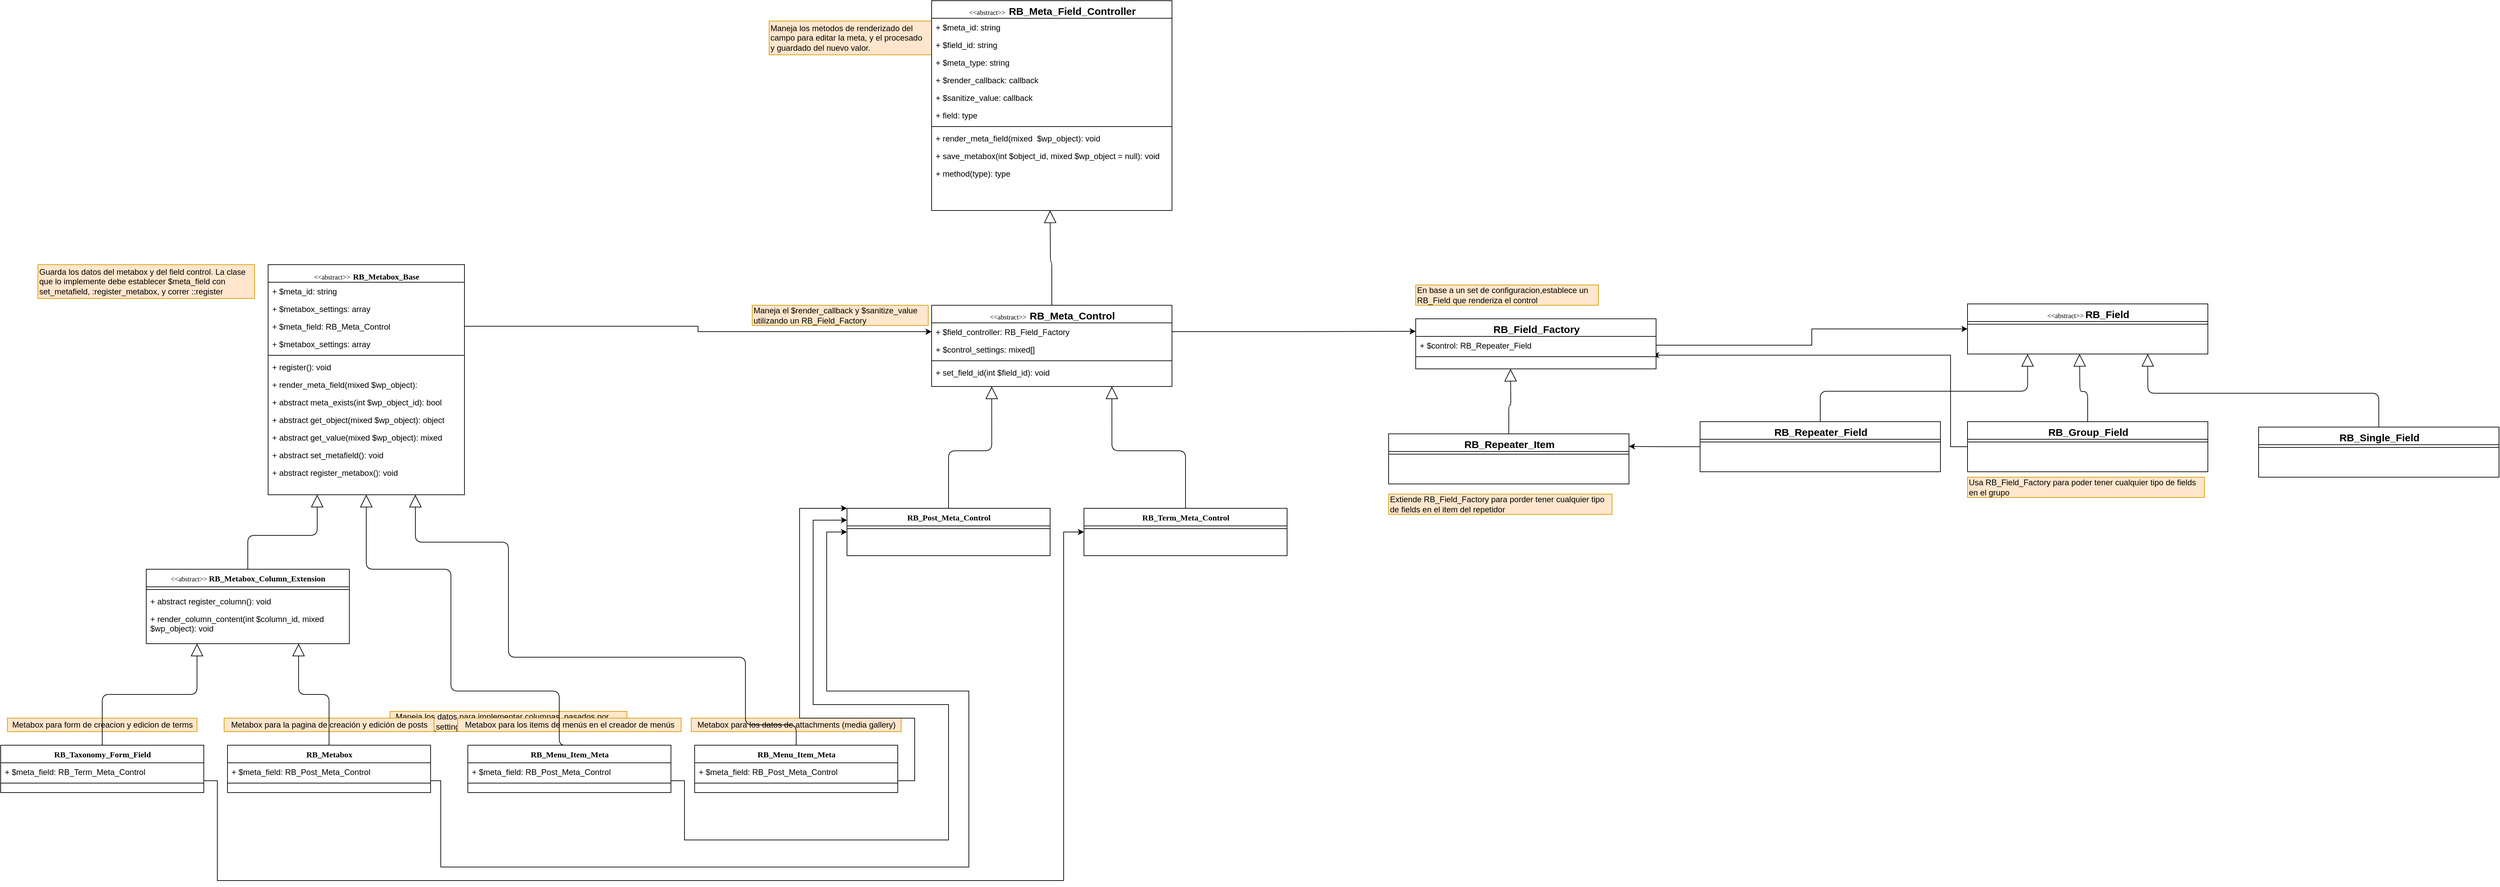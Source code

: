 <mxfile version="13.0.3" type="device"><diagram name="Page-1" id="9f46799a-70d6-7492-0946-bef42562c5a5"><mxGraphModel dx="2687" dy="72" grid="1" gridSize="10" guides="1" tooltips="1" connect="1" arrows="1" fold="1" page="1" pageScale="1" pageWidth="1100" pageHeight="850" background="#ffffff" math="0" shadow="0"><root><mxCell id="0"/><mxCell id="1" parent="0"/><mxCell id="78961159f06e98e8-127" style="edgeStyle=orthogonalEdgeStyle;html=1;labelBackgroundColor=none;startFill=0;startSize=8;endArrow=block;endFill=0;endSize=16;fontFamily=Verdana;fontSize=12;entryX=0.25;entryY=1;entryDx=0;entryDy=0;exitX=0.5;exitY=0;exitDx=0;exitDy=0;" parent="1" source="78961159f06e98e8-95" target="78961159f06e98e8-17" edge="1"><mxGeometry relative="1" as="geometry"><mxPoint x="-635" y="1610" as="targetPoint"/><Array as="points"><mxPoint x="-725" y="1660"/><mxPoint x="-622" y="1660"/></Array></mxGeometry></mxCell><mxCell id="PsS4rL9LRir_SE0Ugx22-11" value="" style="edgeStyle=orthogonalEdgeStyle;rounded=0;orthogonalLoop=1;jettySize=auto;html=1;exitX=1;exitY=0.5;exitDx=0;exitDy=0;entryX=0;entryY=0.5;entryDx=0;entryDy=0;" parent="1" source="PsS4rL9LRir_SE0Ugx22-19" target="PsS4rL9LRir_SE0Ugx22-97" edge="1"><mxGeometry relative="1" as="geometry"/></mxCell><mxCell id="ZEVNB0zLVqvcx7g-H2Ii-49" style="edgeStyle=orthogonalEdgeStyle;rounded=0;orthogonalLoop=1;jettySize=auto;html=1;exitX=0;exitY=0.5;exitDx=0;exitDy=0;entryX=1;entryY=0.25;entryDx=0;entryDy=0;" parent="1" source="ZEVNB0zLVqvcx7g-H2Ii-44" target="ZEVNB0zLVqvcx7g-H2Ii-46" edge="1"><mxGeometry relative="1" as="geometry"/></mxCell><mxCell id="ZEVNB0zLVqvcx7g-H2Ii-50" style="edgeStyle=orthogonalEdgeStyle;rounded=0;orthogonalLoop=1;jettySize=auto;html=1;exitX=0;exitY=0.5;exitDx=0;exitDy=0;entryX=0.987;entryY=1.066;entryDx=0;entryDy=0;entryPerimeter=0;" parent="1" source="ZEVNB0zLVqvcx7g-H2Ii-40" target="ZEVNB0zLVqvcx7g-H2Ii-30" edge="1"><mxGeometry relative="1" as="geometry"><Array as="points"><mxPoint x="1790" y="1529"/><mxPoint x="1790" y="1394"/></Array></mxGeometry></mxCell><mxCell id="PsS4rL9LRir_SE0Ugx22-14" value="&lt;div style=&quot;text-align: left&quot;&gt;&lt;span&gt;Maneja los datos para implementar columnas, pasados por&lt;/span&gt;&lt;/div&gt;&lt;div style=&quot;text-align: left&quot;&gt;&lt;span&gt;$metabox_settings['column']. La extension debe implementarla&lt;/span&gt;&lt;/div&gt;" style="text;html=1;align=center;verticalAlign=middle;resizable=0;points=[];autosize=1;fillColor=#ffe6cc;strokeColor=#d79b00;" parent="1" vertex="1"><mxGeometry x="-515" y="1920" width="350" height="30" as="geometry"/></mxCell><mxCell id="PsS4rL9LRir_SE0Ugx22-17" value="&lt;div&gt;Guarda los datos del metabox y del field control. La clase&lt;/div&gt;&lt;div&gt;que lo implemente debe establecer $meta_field con&lt;/div&gt;&lt;div&gt;&lt;span&gt;set_metafield, :register_metabox, y correr ::register&amp;nbsp;&lt;/span&gt;&lt;/div&gt;" style="text;html=1;align=left;verticalAlign=middle;resizable=0;points=[];autosize=1;fillColor=#ffe6cc;strokeColor=#d79b00;" parent="1" vertex="1"><mxGeometry x="-1035" y="1260" width="320" height="50" as="geometry"/></mxCell><mxCell id="PsS4rL9LRir_SE0Ugx22-29" value="&lt;div style=&quot;text-align: left&quot;&gt;Metabox para la pagina de creación y edición de posts&lt;/div&gt;" style="text;html=1;align=center;verticalAlign=middle;resizable=0;points=[];autosize=1;fillColor=#ffe6cc;strokeColor=#d79b00;" parent="1" vertex="1"><mxGeometry x="-760.0" y="1930" width="310" height="20" as="geometry"/></mxCell><mxCell id="PsS4rL9LRir_SE0Ugx22-31" style="edgeStyle=orthogonalEdgeStyle;html=1;labelBackgroundColor=none;startFill=0;startSize=8;endArrow=block;endFill=0;endSize=16;fontFamily=Verdana;fontSize=12;exitX=0.5;exitY=0;exitDx=0;exitDy=0;entryX=0.75;entryY=1;entryDx=0;entryDy=0;" parent="1" source="PsS4rL9LRir_SE0Ugx22-21" target="78961159f06e98e8-95" edge="1"><mxGeometry relative="1" as="geometry"><mxPoint x="-585" y="1710" as="sourcePoint"/><mxPoint x="-695" y="2070" as="targetPoint"/></mxGeometry></mxCell><mxCell id="PsS4rL9LRir_SE0Ugx22-65" value="&lt;div style=&quot;text-align: left&quot;&gt;Metabox para form de creacion y edicion de terms&lt;/div&gt;" style="text;html=1;align=center;verticalAlign=middle;resizable=0;points=[];autosize=1;fillColor=#ffe6cc;strokeColor=#d79b00;" parent="1" vertex="1"><mxGeometry x="-1080" y="1930" width="280" height="20" as="geometry"/></mxCell><mxCell id="PsS4rL9LRir_SE0Ugx22-66" value="&lt;div style=&quot;text-align: left&quot;&gt;Metabox para los items de menús en el creador de menús&lt;/div&gt;" style="text;html=1;align=center;verticalAlign=middle;resizable=0;points=[];autosize=1;fillColor=#ffe6cc;strokeColor=#d79b00;" parent="1" vertex="1"><mxGeometry x="-415" y="1930" width="330" height="20" as="geometry"/></mxCell><mxCell id="PsS4rL9LRir_SE0Ugx22-64" style="edgeStyle=orthogonalEdgeStyle;orthogonalLoop=1;jettySize=auto;html=1;exitX=0.5;exitY=0;exitDx=0;exitDy=0;entryX=0.5;entryY=1;entryDx=0;entryDy=0;endArrow=block;endFill=0;endSize=16;startSize=8;rounded=1;jumpStyle=none;" parent="1" source="PsS4rL9LRir_SE0Ugx22-45" target="78961159f06e98e8-17" edge="1"><mxGeometry relative="1" as="geometry"><Array as="points"><mxPoint x="-265" y="1970"/><mxPoint x="-265" y="1890"/><mxPoint x="-425" y="1890"/><mxPoint x="-425" y="1710"/><mxPoint x="-550" y="1710"/></Array></mxGeometry></mxCell><mxCell id="PsS4rL9LRir_SE0Ugx22-36" style="edgeStyle=orthogonalEdgeStyle;html=1;labelBackgroundColor=none;startFill=0;startSize=8;endArrow=block;endFill=0;endSize=16;fontFamily=Verdana;fontSize=12;exitX=0.5;exitY=0;exitDx=0;exitDy=0;entryX=0.25;entryY=1;entryDx=0;entryDy=0;" parent="1" source="PsS4rL9LRir_SE0Ugx22-37" target="78961159f06e98e8-95" edge="1"><mxGeometry relative="1" as="geometry"><mxPoint x="-185" y="1730" as="sourcePoint"/><mxPoint x="-477" y="1600" as="targetPoint"/></mxGeometry></mxCell><mxCell id="PsS4rL9LRir_SE0Ugx22-71" value="&lt;div style=&quot;text-align: left&quot;&gt;Metabox para los datos de attachments (media gallery)&lt;/div&gt;" style="text;html=1;align=center;verticalAlign=middle;resizable=0;points=[];autosize=1;fillColor=#ffe6cc;strokeColor=#d79b00;flipH=1;flipV=0;" parent="1" vertex="1"><mxGeometry x="-70" y="1930" width="310" height="20" as="geometry"/></mxCell><mxCell id="PsS4rL9LRir_SE0Ugx22-72" style="edgeStyle=orthogonalEdgeStyle;orthogonalLoop=1;jettySize=auto;html=1;exitX=0.5;exitY=0;exitDx=0;exitDy=0;entryX=0.75;entryY=1;entryDx=0;entryDy=0;endArrow=block;endFill=0;endSize=16;startSize=8;rounded=1;jumpStyle=none;" parent="1" source="PsS4rL9LRir_SE0Ugx22-69" target="78961159f06e98e8-17" edge="1"><mxGeometry relative="1" as="geometry"><mxPoint x="85" y="2180" as="sourcePoint"/><mxPoint x="-215" y="1590" as="targetPoint"/><Array as="points"><mxPoint x="85" y="1940"/><mxPoint x="10" y="1940"/><mxPoint x="10" y="1840"/><mxPoint x="-340" y="1840"/><mxPoint x="-340" y="1670"/><mxPoint x="-478" y="1670"/></Array></mxGeometry></mxCell><mxCell id="PsS4rL9LRir_SE0Ugx22-95" value="Maneja los metodos de renderizado del&amp;nbsp;&lt;br&gt;campo para editar la meta, y el procesado&amp;nbsp;&lt;br&gt;y guardado del nuevo valor.&amp;nbsp;" style="text;html=1;align=left;verticalAlign=middle;resizable=0;points=[];autosize=1;fillColor=#ffe6cc;strokeColor=#d79b00;" parent="1" vertex="1"><mxGeometry x="45" y="900" width="240" height="50" as="geometry"/></mxCell><mxCell id="PsS4rL9LRir_SE0Ugx22-107" value="Maneja el $render_callback y $sanitize_value&amp;nbsp;&lt;br&gt;utilizando un RB_Field_Factory" style="text;html=1;align=left;verticalAlign=middle;resizable=0;points=[];autosize=1;fillColor=#ffe6cc;strokeColor=#d79b00;" parent="1" vertex="1"><mxGeometry x="20" y="1320" width="260" height="30" as="geometry"/></mxCell><mxCell id="PsS4rL9LRir_SE0Ugx22-109" style="edgeStyle=orthogonalEdgeStyle;orthogonalLoop=1;jettySize=auto;html=1;exitX=0.5;exitY=0;exitDx=0;exitDy=0;endArrow=block;endFill=0;endSize=16;startSize=8;rounded=1;jumpStyle=none;" parent="1" source="PsS4rL9LRir_SE0Ugx22-96" edge="1"><mxGeometry relative="1" as="geometry"><mxPoint x="1032.5" y="1780" as="sourcePoint"/><mxPoint x="460" y="1180" as="targetPoint"/></mxGeometry></mxCell><mxCell id="PsS4rL9LRir_SE0Ugx22-115" style="edgeStyle=orthogonalEdgeStyle;orthogonalLoop=1;jettySize=auto;html=1;exitX=0.5;exitY=0;exitDx=0;exitDy=0;endArrow=block;endFill=0;endSize=16;startSize=8;rounded=1;jumpStyle=none;entryX=0.25;entryY=1;entryDx=0;entryDy=0;" parent="1" source="PsS4rL9LRir_SE0Ugx22-111" target="PsS4rL9LRir_SE0Ugx22-96" edge="1"><mxGeometry relative="1" as="geometry"><mxPoint x="360.07" y="1580" as="sourcePoint"/><mxPoint x="357.57" y="1440" as="targetPoint"/></mxGeometry></mxCell><mxCell id="PsS4rL9LRir_SE0Ugx22-116" style="edgeStyle=orthogonalEdgeStyle;orthogonalLoop=1;jettySize=auto;html=1;exitX=0.5;exitY=0;exitDx=0;exitDy=0;endArrow=block;endFill=0;endSize=16;startSize=8;rounded=1;jumpStyle=none;entryX=0.75;entryY=1;entryDx=0;entryDy=0;" parent="1" source="PsS4rL9LRir_SE0Ugx22-113" target="PsS4rL9LRir_SE0Ugx22-96" edge="1"><mxGeometry relative="1" as="geometry"><mxPoint x="649.93" y="1600" as="sourcePoint"/><mxPoint x="647.43" y="1460" as="targetPoint"/></mxGeometry></mxCell><mxCell id="PsS4rL9LRir_SE0Ugx22-118" value="" style="edgeStyle=orthogonalEdgeStyle;rounded=0;orthogonalLoop=1;jettySize=auto;html=1;entryX=0;entryY=0;entryDx=0;entryDy=0;exitX=1;exitY=0.75;exitDx=0;exitDy=0;" parent="1" source="PsS4rL9LRir_SE0Ugx22-69" target="PsS4rL9LRir_SE0Ugx22-111" edge="1"><mxGeometry relative="1" as="geometry"><mxPoint x="270" y="2220" as="sourcePoint"/><mxPoint x="925" y="2235" as="targetPoint"/><Array as="points"><mxPoint x="260" y="2022"/><mxPoint x="260" y="1930"/><mxPoint x="90" y="1930"/><mxPoint x="90" y="1620"/></Array></mxGeometry></mxCell><mxCell id="PsS4rL9LRir_SE0Ugx22-119" value="" style="edgeStyle=orthogonalEdgeStyle;rounded=0;orthogonalLoop=1;jettySize=auto;html=1;entryX=0;entryY=0.25;entryDx=0;entryDy=0;exitX=1;exitY=0.75;exitDx=0;exitDy=0;" parent="1" source="PsS4rL9LRir_SE0Ugx22-45" target="PsS4rL9LRir_SE0Ugx22-111" edge="1"><mxGeometry relative="1" as="geometry"><mxPoint x="285.0" y="2260" as="sourcePoint"/><mxPoint x="285.0" y="1707.5" as="targetPoint"/><Array as="points"><mxPoint x="-80" y="2022"/><mxPoint x="-80" y="2110"/><mxPoint x="310" y="2110"/><mxPoint x="310" y="1910"/><mxPoint x="110" y="1910"/><mxPoint x="110" y="1638"/></Array></mxGeometry></mxCell><mxCell id="PsS4rL9LRir_SE0Ugx22-120" value="" style="edgeStyle=orthogonalEdgeStyle;rounded=0;orthogonalLoop=1;jettySize=auto;html=1;exitX=1;exitY=0.75;exitDx=0;exitDy=0;entryX=0;entryY=0.5;entryDx=0;entryDy=0;" parent="1" source="PsS4rL9LRir_SE0Ugx22-21" target="PsS4rL9LRir_SE0Ugx22-111" edge="1"><mxGeometry relative="1" as="geometry"><mxPoint x="-170" y="2310" as="sourcePoint"/><mxPoint x="390" y="1720" as="targetPoint"/><Array as="points"><mxPoint x="-440" y="2022"/><mxPoint x="-440" y="2150"/><mxPoint x="340" y="2150"/><mxPoint x="340" y="1890"/><mxPoint x="130" y="1890"/><mxPoint x="130" y="1655"/></Array></mxGeometry></mxCell><mxCell id="PsS4rL9LRir_SE0Ugx22-121" value="" style="edgeStyle=orthogonalEdgeStyle;rounded=0;orthogonalLoop=1;jettySize=auto;html=1;exitX=1;exitY=0.75;exitDx=0;exitDy=0;entryX=0;entryY=0.5;entryDx=0;entryDy=0;" parent="1" source="PsS4rL9LRir_SE0Ugx22-37" target="PsS4rL9LRir_SE0Ugx22-113" edge="1"><mxGeometry relative="1" as="geometry"><mxPoint x="-70" y="2367.5" as="sourcePoint"/><mxPoint x="545" y="1780" as="targetPoint"/><Array as="points"><mxPoint x="-770" y="2022"/><mxPoint x="-770" y="2170"/><mxPoint x="480" y="2170"/><mxPoint x="480" y="1655"/></Array></mxGeometry></mxCell><mxCell id="ZEVNB0zLVqvcx7g-H2Ii-29" style="edgeStyle=orthogonalEdgeStyle;rounded=0;orthogonalLoop=1;jettySize=auto;html=1;exitX=1;exitY=0.5;exitDx=0;exitDy=0;entryX=0;entryY=0.25;entryDx=0;entryDy=0;" parent="1" source="PsS4rL9LRir_SE0Ugx22-97" target="ZEVNB0zLVqvcx7g-H2Ii-24" edge="1"><mxGeometry relative="1" as="geometry"/></mxCell><mxCell id="ZEVNB0zLVqvcx7g-H2Ii-43" style="edgeStyle=orthogonalEdgeStyle;rounded=0;orthogonalLoop=1;jettySize=auto;html=1;exitX=1;exitY=0.5;exitDx=0;exitDy=0;entryX=0;entryY=0.5;entryDx=0;entryDy=0;" parent="1" source="ZEVNB0zLVqvcx7g-H2Ii-30" target="ZEVNB0zLVqvcx7g-H2Ii-33" edge="1"><mxGeometry relative="1" as="geometry"/></mxCell><mxCell id="ZEVNB0zLVqvcx7g-H2Ii-48" style="edgeStyle=orthogonalEdgeStyle;orthogonalLoop=1;jettySize=auto;html=1;exitX=0.5;exitY=0;exitDx=0;exitDy=0;endArrow=block;endFill=0;endSize=16;startSize=8;rounded=1;jumpStyle=none;entryX=0.75;entryY=1;entryDx=0;entryDy=0;" parent="1" source="ZEVNB0zLVqvcx7g-H2Ii-46" edge="1"><mxGeometry relative="1" as="geometry"><mxPoint x="1248.75" y="1594.0" as="sourcePoint"/><mxPoint x="1140" y="1414" as="targetPoint"/></mxGeometry></mxCell><mxCell id="ZEVNB0zLVqvcx7g-H2Ii-51" style="edgeStyle=orthogonalEdgeStyle;orthogonalLoop=1;jettySize=auto;html=1;exitX=0.5;exitY=0;exitDx=0;exitDy=0;endArrow=block;endFill=0;endSize=16;startSize=8;rounded=1;jumpStyle=none;entryX=0.75;entryY=1;entryDx=0;entryDy=0;" parent="1" source="ZEVNB0zLVqvcx7g-H2Ii-40" edge="1"><mxGeometry relative="1" as="geometry"><mxPoint x="1980" y="1552" as="sourcePoint"/><mxPoint x="1980.5" y="1392" as="targetPoint"/></mxGeometry></mxCell><mxCell id="ZEVNB0zLVqvcx7g-H2Ii-52" style="edgeStyle=orthogonalEdgeStyle;orthogonalLoop=1;jettySize=auto;html=1;endArrow=block;endFill=0;endSize=16;startSize=8;rounded=1;jumpStyle=none;entryX=0.75;entryY=1;entryDx=0;entryDy=0;exitX=0.5;exitY=0;exitDx=0;exitDy=0;" parent="1" source="ZEVNB0zLVqvcx7g-H2Ii-36" target="ZEVNB0zLVqvcx7g-H2Ii-33" edge="1"><mxGeometry relative="1" as="geometry"><mxPoint x="2450" y="1480" as="sourcePoint"/><mxPoint x="2437.99" y="1380" as="targetPoint"/><Array as="points"><mxPoint x="2422" y="1450"/><mxPoint x="2081" y="1450"/></Array></mxGeometry></mxCell><mxCell id="ZEVNB0zLVqvcx7g-H2Ii-53" style="edgeStyle=orthogonalEdgeStyle;orthogonalLoop=1;jettySize=auto;html=1;endArrow=block;endFill=0;endSize=16;startSize=8;rounded=1;jumpStyle=none;entryX=0.25;entryY=1;entryDx=0;entryDy=0;exitX=0.5;exitY=0;exitDx=0;exitDy=0;" parent="1" source="ZEVNB0zLVqvcx7g-H2Ii-44" target="ZEVNB0zLVqvcx7g-H2Ii-33" edge="1"><mxGeometry relative="1" as="geometry"><mxPoint x="1861.25" y="1500" as="sourcePoint"/><mxPoint x="1520" y="1392" as="targetPoint"/></mxGeometry></mxCell><mxCell id="ZEVNB0zLVqvcx7g-H2Ii-54" value="En base a un set de configuracion,establece un&lt;br&gt;RB_Field que renderiza el control" style="text;html=1;align=left;verticalAlign=middle;resizable=0;points=[];autosize=1;fillColor=#ffe6cc;strokeColor=#d79b00;" parent="1" vertex="1"><mxGeometry x="1000" y="1290" width="270" height="30" as="geometry"/></mxCell><mxCell id="ZEVNB0zLVqvcx7g-H2Ii-55" value="Extiende RB_Field_Factory para porder tener cualquier tipo&lt;br&gt;de fields en el item del repetidor" style="text;html=1;align=left;verticalAlign=middle;resizable=0;points=[];autosize=1;fillColor=#ffe6cc;strokeColor=#d79b00;" parent="1" vertex="1"><mxGeometry x="960" y="1599" width="330" height="30" as="geometry"/></mxCell><mxCell id="ZEVNB0zLVqvcx7g-H2Ii-56" value="Usa RB_Field_Factory para poder tener cualquier tipo de fields&lt;br&gt;en el grupo" style="text;html=1;align=left;verticalAlign=middle;resizable=0;points=[];autosize=1;fillColor=#ffe6cc;strokeColor=#d79b00;" parent="1" vertex="1"><mxGeometry x="1815" y="1574" width="350" height="30" as="geometry"/></mxCell><mxCell id="PsS4rL9LRir_SE0Ugx22-84" value="&lt;span style=&quot;font-size: 10px ; font-weight: 400&quot;&gt;&amp;lt;&amp;lt;abstract&amp;gt;&amp;gt;&amp;nbsp;&amp;nbsp;&lt;/span&gt;&lt;span style=&quot;font-family: &amp;#34;helvetica&amp;#34; ; font-size: 15px ; text-align: left&quot;&gt;RB_Meta_Field_Controller&lt;/span&gt;&lt;span style=&quot;font-size: 10px ; font-weight: 400&quot;&gt;&lt;br&gt;&lt;/span&gt;" style="swimlane;html=1;fontStyle=1;align=center;verticalAlign=top;childLayout=stackLayout;horizontal=1;startSize=26;horizontalStack=0;resizeParent=1;resizeLast=0;collapsible=1;marginBottom=0;swimlaneFillColor=#ffffff;rounded=0;shadow=0;comic=0;labelBackgroundColor=none;strokeWidth=1;fillColor=none;fontFamily=Verdana;fontSize=12" parent="1" vertex="1"><mxGeometry x="285" y="870" width="355" height="310" as="geometry"/></mxCell><mxCell id="PsS4rL9LRir_SE0Ugx22-85" value="+ $meta_id: string" style="text;html=1;strokeColor=none;fillColor=none;align=left;verticalAlign=top;spacingLeft=4;spacingRight=4;whiteSpace=wrap;overflow=hidden;rotatable=0;points=[[0,0.5],[1,0.5]];portConstraint=eastwest;" parent="PsS4rL9LRir_SE0Ugx22-84" vertex="1"><mxGeometry y="26" width="355" height="26" as="geometry"/></mxCell><mxCell id="PsS4rL9LRir_SE0Ugx22-86" value="+ $field_id: string" style="text;html=1;strokeColor=none;fillColor=none;align=left;verticalAlign=top;spacingLeft=4;spacingRight=4;whiteSpace=wrap;overflow=hidden;rotatable=0;points=[[0,0.5],[1,0.5]];portConstraint=eastwest;" parent="PsS4rL9LRir_SE0Ugx22-84" vertex="1"><mxGeometry y="52" width="355" height="26" as="geometry"/></mxCell><mxCell id="PsS4rL9LRir_SE0Ugx22-87" value="+ $meta_type: string" style="text;html=1;strokeColor=none;fillColor=none;align=left;verticalAlign=top;spacingLeft=4;spacingRight=4;whiteSpace=wrap;overflow=hidden;rotatable=0;points=[[0,0.5],[1,0.5]];portConstraint=eastwest;" parent="PsS4rL9LRir_SE0Ugx22-84" vertex="1"><mxGeometry y="78" width="355" height="26" as="geometry"/></mxCell><mxCell id="PsS4rL9LRir_SE0Ugx22-88" value="+ $render_callback: callback" style="text;html=1;strokeColor=none;fillColor=none;align=left;verticalAlign=top;spacingLeft=4;spacingRight=4;whiteSpace=wrap;overflow=hidden;rotatable=0;points=[[0,0.5],[1,0.5]];portConstraint=eastwest;" parent="PsS4rL9LRir_SE0Ugx22-84" vertex="1"><mxGeometry y="104" width="355" height="26" as="geometry"/></mxCell><mxCell id="PsS4rL9LRir_SE0Ugx22-89" value="+ $sanitize_value: callback" style="text;html=1;strokeColor=none;fillColor=none;align=left;verticalAlign=top;spacingLeft=4;spacingRight=4;whiteSpace=wrap;overflow=hidden;rotatable=0;points=[[0,0.5],[1,0.5]];portConstraint=eastwest;" parent="PsS4rL9LRir_SE0Ugx22-84" vertex="1"><mxGeometry y="130" width="355" height="26" as="geometry"/></mxCell><mxCell id="PsS4rL9LRir_SE0Ugx22-90" value="+ field: type" style="text;html=1;strokeColor=none;fillColor=none;align=left;verticalAlign=top;spacingLeft=4;spacingRight=4;whiteSpace=wrap;overflow=hidden;rotatable=0;points=[[0,0.5],[1,0.5]];portConstraint=eastwest;" parent="PsS4rL9LRir_SE0Ugx22-84" vertex="1"><mxGeometry y="156" width="355" height="26" as="geometry"/></mxCell><mxCell id="PsS4rL9LRir_SE0Ugx22-91" value="" style="line;html=1;strokeWidth=1;fillColor=none;align=left;verticalAlign=middle;spacingTop=-1;spacingLeft=3;spacingRight=3;rotatable=0;labelPosition=right;points=[];portConstraint=eastwest;" parent="PsS4rL9LRir_SE0Ugx22-84" vertex="1"><mxGeometry y="182" width="355" height="8" as="geometry"/></mxCell><mxCell id="PsS4rL9LRir_SE0Ugx22-92" value="+ render_meta_field(mixed&amp;nbsp;&amp;nbsp;$wp_object): void" style="text;html=1;strokeColor=none;fillColor=none;align=left;verticalAlign=top;spacingLeft=4;spacingRight=4;whiteSpace=wrap;overflow=hidden;rotatable=0;points=[[0,0.5],[1,0.5]];portConstraint=eastwest;" parent="PsS4rL9LRir_SE0Ugx22-84" vertex="1"><mxGeometry y="190" width="355" height="26" as="geometry"/></mxCell><mxCell id="PsS4rL9LRir_SE0Ugx22-93" value="+ save_metabox(int $object_id, mixed $wp_object = null): void" style="text;html=1;strokeColor=none;fillColor=none;align=left;verticalAlign=top;spacingLeft=4;spacingRight=4;whiteSpace=wrap;overflow=hidden;rotatable=0;points=[[0,0.5],[1,0.5]];portConstraint=eastwest;" parent="PsS4rL9LRir_SE0Ugx22-84" vertex="1"><mxGeometry y="216" width="355" height="26" as="geometry"/></mxCell><mxCell id="PsS4rL9LRir_SE0Ugx22-94" value="+ method(type): type" style="text;html=1;strokeColor=none;fillColor=none;align=left;verticalAlign=top;spacingLeft=4;spacingRight=4;whiteSpace=wrap;overflow=hidden;rotatable=0;points=[[0,0.5],[1,0.5]];portConstraint=eastwest;" parent="PsS4rL9LRir_SE0Ugx22-84" vertex="1"><mxGeometry y="242" width="355" height="26" as="geometry"/></mxCell><mxCell id="ZEVNB0zLVqvcx7g-H2Ii-44" value="&lt;div style=&quot;text-align: left&quot;&gt;&lt;font face=&quot;helvetica&quot;&gt;&lt;span style=&quot;font-size: 15px&quot;&gt;RB_Repeater_Field&lt;/span&gt;&lt;/font&gt;&lt;br&gt;&lt;/div&gt;" style="swimlane;html=1;fontStyle=1;align=center;verticalAlign=top;childLayout=stackLayout;horizontal=1;startSize=26;horizontalStack=0;resizeParent=1;resizeLast=0;collapsible=1;marginBottom=0;swimlaneFillColor=#ffffff;rounded=0;shadow=0;comic=0;labelBackgroundColor=none;strokeWidth=1;fillColor=none;fontFamily=Verdana;fontSize=12" parent="1" vertex="1"><mxGeometry x="1420" y="1492" width="355" height="74" as="geometry"><mxRectangle x="1614" y="1506" width="160" height="26" as="alternateBounds"/></mxGeometry></mxCell><mxCell id="ZEVNB0zLVqvcx7g-H2Ii-45" value="" style="line;html=1;strokeWidth=1;fillColor=none;align=left;verticalAlign=middle;spacingTop=-1;spacingLeft=3;spacingRight=3;rotatable=0;labelPosition=right;points=[];portConstraint=eastwest;" parent="ZEVNB0zLVqvcx7g-H2Ii-44" vertex="1"><mxGeometry y="26" width="355" height="8" as="geometry"/></mxCell><mxCell id="PsS4rL9LRir_SE0Ugx22-96" value="&lt;div style=&quot;text-align: left&quot;&gt;&lt;span style=&quot;font-size: 10px ; font-weight: 400&quot;&gt;&amp;lt;&amp;lt;abstract&amp;gt;&amp;gt;&amp;nbsp;&amp;nbsp;&lt;/span&gt;&lt;span style=&quot;font-size: 15px&quot;&gt;&lt;font face=&quot;helvetica&quot;&gt;RB_Meta_Control&lt;/font&gt;&lt;/span&gt;&lt;/div&gt;" style="swimlane;html=1;fontStyle=1;align=center;verticalAlign=top;childLayout=stackLayout;horizontal=1;startSize=26;horizontalStack=0;resizeParent=1;resizeLast=0;collapsible=1;marginBottom=0;swimlaneFillColor=#ffffff;rounded=0;shadow=0;comic=0;labelBackgroundColor=none;strokeWidth=1;fillColor=none;fontFamily=Verdana;fontSize=12" parent="1" vertex="1"><mxGeometry x="285" y="1320" width="355" height="120" as="geometry"/></mxCell><mxCell id="PsS4rL9LRir_SE0Ugx22-97" value="+ $field_controller: RB_Field_Factory" style="text;html=1;strokeColor=none;fillColor=none;align=left;verticalAlign=top;spacingLeft=4;spacingRight=4;whiteSpace=wrap;overflow=hidden;rotatable=0;points=[[0,0.5],[1,0.5]];portConstraint=eastwest;" parent="PsS4rL9LRir_SE0Ugx22-96" vertex="1"><mxGeometry y="26" width="355" height="26" as="geometry"/></mxCell><mxCell id="PsS4rL9LRir_SE0Ugx22-98" value="+ $control_settings: mixed[]" style="text;html=1;strokeColor=none;fillColor=none;align=left;verticalAlign=top;spacingLeft=4;spacingRight=4;whiteSpace=wrap;overflow=hidden;rotatable=0;points=[[0,0.5],[1,0.5]];portConstraint=eastwest;" parent="PsS4rL9LRir_SE0Ugx22-96" vertex="1"><mxGeometry y="52" width="355" height="26" as="geometry"/></mxCell><mxCell id="PsS4rL9LRir_SE0Ugx22-103" value="" style="line;html=1;strokeWidth=1;fillColor=none;align=left;verticalAlign=middle;spacingTop=-1;spacingLeft=3;spacingRight=3;rotatable=0;labelPosition=right;points=[];portConstraint=eastwest;" parent="PsS4rL9LRir_SE0Ugx22-96" vertex="1"><mxGeometry y="78" width="355" height="8" as="geometry"/></mxCell><mxCell id="PsS4rL9LRir_SE0Ugx22-104" value="+ set_field_id(int $field_id): void" style="text;html=1;strokeColor=none;fillColor=none;align=left;verticalAlign=top;spacingLeft=4;spacingRight=4;whiteSpace=wrap;overflow=hidden;rotatable=0;points=[[0,0.5],[1,0.5]];portConstraint=eastwest;" parent="PsS4rL9LRir_SE0Ugx22-96" vertex="1"><mxGeometry y="86" width="355" height="26" as="geometry"/></mxCell><mxCell id="ZEVNB0zLVqvcx7g-H2Ii-33" value="&lt;span style=&quot;font-size: 10px ; font-weight: 400 ; text-align: left&quot;&gt;&amp;lt;&amp;lt;abstract&amp;gt;&amp;gt;&amp;nbsp;&lt;/span&gt;&lt;span style=&quot;font-size: 15px ; font-family: &amp;#34;helvetica&amp;#34; ; text-align: left&quot;&gt;RB_Field&lt;/span&gt;&lt;span style=&quot;font-size: 10px ; font-weight: 400 ; text-align: left&quot;&gt;&lt;br&gt;&lt;/span&gt;" style="swimlane;html=1;fontStyle=1;align=center;verticalAlign=top;childLayout=stackLayout;horizontal=1;startSize=26;horizontalStack=0;resizeParent=1;resizeLast=0;collapsible=1;marginBottom=0;swimlaneFillColor=#ffffff;rounded=0;shadow=0;comic=0;labelBackgroundColor=none;strokeWidth=1;fillColor=none;fontFamily=Verdana;fontSize=12" parent="1" vertex="1"><mxGeometry x="1815" y="1318" width="355" height="74" as="geometry"><mxRectangle x="1614" y="1506" width="160" height="26" as="alternateBounds"/></mxGeometry></mxCell><mxCell id="ZEVNB0zLVqvcx7g-H2Ii-35" value="" style="line;html=1;strokeWidth=1;fillColor=none;align=left;verticalAlign=middle;spacingTop=-1;spacingLeft=3;spacingRight=3;rotatable=0;labelPosition=right;points=[];portConstraint=eastwest;" parent="ZEVNB0zLVqvcx7g-H2Ii-33" vertex="1"><mxGeometry y="26" width="355" height="8" as="geometry"/></mxCell><mxCell id="ZEVNB0zLVqvcx7g-H2Ii-24" value="&lt;div style=&quot;text-align: left&quot;&gt;&lt;span style=&quot;font-size: 15px&quot;&gt;&lt;font face=&quot;helvetica&quot;&gt;RB_Field_Factory&lt;/font&gt;&lt;/span&gt;&lt;/div&gt;" style="swimlane;html=1;fontStyle=1;align=center;verticalAlign=top;childLayout=stackLayout;horizontal=1;startSize=26;horizontalStack=0;resizeParent=1;resizeLast=0;collapsible=1;marginBottom=0;swimlaneFillColor=#ffffff;rounded=0;shadow=0;comic=0;labelBackgroundColor=none;strokeWidth=1;fillColor=none;fontFamily=Verdana;fontSize=12" parent="1" vertex="1"><mxGeometry x="1000" y="1340" width="355" height="74" as="geometry"><mxRectangle x="1614" y="1506" width="160" height="26" as="alternateBounds"/></mxGeometry></mxCell><mxCell id="ZEVNB0zLVqvcx7g-H2Ii-30" value="+ $control: RB_Repeater_Field" style="text;html=1;strokeColor=none;fillColor=none;align=left;verticalAlign=top;spacingLeft=4;spacingRight=4;whiteSpace=wrap;overflow=hidden;rotatable=0;points=[[0,0.5],[1,0.5]];portConstraint=eastwest;" parent="ZEVNB0zLVqvcx7g-H2Ii-24" vertex="1"><mxGeometry y="26" width="355" height="26" as="geometry"/></mxCell><mxCell id="ZEVNB0zLVqvcx7g-H2Ii-32" value="" style="line;html=1;strokeWidth=1;fillColor=none;align=left;verticalAlign=middle;spacingTop=-1;spacingLeft=3;spacingRight=3;rotatable=0;labelPosition=right;points=[];portConstraint=eastwest;" parent="ZEVNB0zLVqvcx7g-H2Ii-24" vertex="1"><mxGeometry y="52" width="355" height="8" as="geometry"/></mxCell><mxCell id="ZEVNB0zLVqvcx7g-H2Ii-36" value="&lt;div style=&quot;text-align: left&quot;&gt;&lt;font face=&quot;helvetica&quot;&gt;&lt;span style=&quot;font-size: 15px&quot;&gt;RB_Single_Field&lt;/span&gt;&lt;/font&gt;&lt;br&gt;&lt;/div&gt;" style="swimlane;html=1;fontStyle=1;align=center;verticalAlign=top;childLayout=stackLayout;horizontal=1;startSize=26;horizontalStack=0;resizeParent=1;resizeLast=0;collapsible=1;marginBottom=0;swimlaneFillColor=#ffffff;rounded=0;shadow=0;comic=0;labelBackgroundColor=none;strokeWidth=1;fillColor=none;fontFamily=Verdana;fontSize=12" parent="1" vertex="1"><mxGeometry x="2245" y="1500" width="355" height="74" as="geometry"><mxRectangle x="1614" y="1506" width="160" height="26" as="alternateBounds"/></mxGeometry></mxCell><mxCell id="ZEVNB0zLVqvcx7g-H2Ii-37" value="" style="line;html=1;strokeWidth=1;fillColor=none;align=left;verticalAlign=middle;spacingTop=-1;spacingLeft=3;spacingRight=3;rotatable=0;labelPosition=right;points=[];portConstraint=eastwest;" parent="ZEVNB0zLVqvcx7g-H2Ii-36" vertex="1"><mxGeometry y="26" width="355" height="8" as="geometry"/></mxCell><mxCell id="ZEVNB0zLVqvcx7g-H2Ii-40" value="&lt;div style=&quot;text-align: left&quot;&gt;&lt;font face=&quot;helvetica&quot;&gt;&lt;span style=&quot;font-size: 15px&quot;&gt;RB_Group_Field&lt;/span&gt;&lt;/font&gt;&lt;br&gt;&lt;/div&gt;" style="swimlane;html=1;fontStyle=1;align=center;verticalAlign=top;childLayout=stackLayout;horizontal=1;startSize=26;horizontalStack=0;resizeParent=1;resizeLast=0;collapsible=1;marginBottom=0;swimlaneFillColor=#ffffff;rounded=0;shadow=0;comic=0;labelBackgroundColor=none;strokeWidth=1;fillColor=none;fontFamily=Verdana;fontSize=12" parent="1" vertex="1"><mxGeometry x="1815" y="1492" width="355" height="74" as="geometry"><mxRectangle x="1614" y="1506" width="160" height="26" as="alternateBounds"/></mxGeometry></mxCell><mxCell id="ZEVNB0zLVqvcx7g-H2Ii-41" value="" style="line;html=1;strokeWidth=1;fillColor=none;align=left;verticalAlign=middle;spacingTop=-1;spacingLeft=3;spacingRight=3;rotatable=0;labelPosition=right;points=[];portConstraint=eastwest;" parent="ZEVNB0zLVqvcx7g-H2Ii-40" vertex="1"><mxGeometry y="26" width="355" height="8" as="geometry"/></mxCell><mxCell id="PsS4rL9LRir_SE0Ugx22-113" value="RB_Term_Meta_Control" style="swimlane;html=1;fontStyle=1;align=center;verticalAlign=top;childLayout=stackLayout;horizontal=1;startSize=26;horizontalStack=0;resizeParent=1;resizeLast=0;collapsible=1;marginBottom=0;swimlaneFillColor=#ffffff;rounded=0;shadow=0;comic=0;labelBackgroundColor=none;strokeWidth=1;fillColor=none;fontFamily=Verdana;fontSize=12;flipH=1;flipV=0;" parent="1" vertex="1"><mxGeometry x="510" y="1620" width="300" height="70" as="geometry"/></mxCell><mxCell id="PsS4rL9LRir_SE0Ugx22-114" value="" style="line;html=1;strokeWidth=1;fillColor=none;align=left;verticalAlign=middle;spacingTop=-1;spacingLeft=3;spacingRight=3;rotatable=0;labelPosition=right;points=[];portConstraint=eastwest;" parent="PsS4rL9LRir_SE0Ugx22-113" vertex="1"><mxGeometry y="26" width="300" height="8" as="geometry"/></mxCell><mxCell id="PsS4rL9LRir_SE0Ugx22-111" value="RB_Post_Meta_Control" style="swimlane;html=1;fontStyle=1;align=center;verticalAlign=top;childLayout=stackLayout;horizontal=1;startSize=26;horizontalStack=0;resizeParent=1;resizeLast=0;collapsible=1;marginBottom=0;swimlaneFillColor=#ffffff;rounded=0;shadow=0;comic=0;labelBackgroundColor=none;strokeWidth=1;fillColor=none;fontFamily=Verdana;fontSize=12" parent="1" vertex="1"><mxGeometry x="160" y="1620" width="300" height="70" as="geometry"/></mxCell><mxCell id="PsS4rL9LRir_SE0Ugx22-112" value="" style="line;html=1;strokeWidth=1;fillColor=none;align=left;verticalAlign=middle;spacingTop=-1;spacingLeft=3;spacingRight=3;rotatable=0;labelPosition=right;points=[];portConstraint=eastwest;" parent="PsS4rL9LRir_SE0Ugx22-111" vertex="1"><mxGeometry y="26" width="300" height="8" as="geometry"/></mxCell><mxCell id="ZEVNB0zLVqvcx7g-H2Ii-46" value="&lt;div style=&quot;text-align: left&quot;&gt;&lt;font face=&quot;helvetica&quot;&gt;&lt;span style=&quot;font-size: 15px&quot;&gt;RB_Repeater_Item&lt;/span&gt;&lt;/font&gt;&lt;br&gt;&lt;/div&gt;" style="swimlane;html=1;fontStyle=1;align=center;verticalAlign=top;childLayout=stackLayout;horizontal=1;startSize=26;horizontalStack=0;resizeParent=1;resizeLast=0;collapsible=1;marginBottom=0;swimlaneFillColor=#ffffff;rounded=0;shadow=0;comic=0;labelBackgroundColor=none;strokeWidth=1;fillColor=none;fontFamily=Verdana;fontSize=12" parent="1" vertex="1"><mxGeometry x="960" y="1510" width="355" height="74" as="geometry"><mxRectangle x="1614" y="1506" width="160" height="26" as="alternateBounds"/></mxGeometry></mxCell><mxCell id="ZEVNB0zLVqvcx7g-H2Ii-47" value="" style="line;html=1;strokeWidth=1;fillColor=none;align=left;verticalAlign=middle;spacingTop=-1;spacingLeft=3;spacingRight=3;rotatable=0;labelPosition=right;points=[];portConstraint=eastwest;" parent="ZEVNB0zLVqvcx7g-H2Ii-46" vertex="1"><mxGeometry y="26" width="355" height="8" as="geometry"/></mxCell><mxCell id="78961159f06e98e8-17" value="&lt;span style=&quot;font-weight: normal&quot; id=&quot;docs-internal-guid-53b4097d-7fff-6069-fee6-07fd8f206a5e&quot;&gt;&lt;span style=&quot;background-color: transparent ; vertical-align: baseline&quot;&gt;&lt;font style=&quot;font-size: 10px&quot;&gt;&amp;lt;&amp;lt;abstract&amp;gt;&amp;gt;&lt;/font&gt;&lt;/span&gt;&lt;span style=&quot;font-size: 12pt ; font-family: &amp;#34;roboto&amp;#34; , sans-serif ; background-color: transparent ; vertical-align: baseline&quot;&gt;&amp;nbsp;&lt;/span&gt;&lt;/span&gt;RB_Metabox_Base" style="swimlane;html=1;fontStyle=1;align=center;verticalAlign=top;childLayout=stackLayout;horizontal=1;startSize=26;horizontalStack=0;resizeParent=1;resizeLast=0;collapsible=1;marginBottom=0;swimlaneFillColor=#ffffff;rounded=0;shadow=0;comic=0;labelBackgroundColor=none;strokeWidth=1;fillColor=none;fontFamily=Verdana;fontSize=12;" parent="1" vertex="1"><mxGeometry x="-695" y="1260" width="290" height="340" as="geometry"/></mxCell><mxCell id="78961159f06e98e8-21" value="+ $meta_id: string" style="text;html=1;strokeColor=none;fillColor=none;align=left;verticalAlign=top;spacingLeft=4;spacingRight=4;whiteSpace=wrap;overflow=hidden;rotatable=0;points=[[0,0.5],[1,0.5]];portConstraint=eastwest;" parent="78961159f06e98e8-17" vertex="1"><mxGeometry y="26" width="290" height="26" as="geometry"/></mxCell><mxCell id="PsS4rL9LRir_SE0Ugx22-18" value="+ $metabox_settings: array" style="text;html=1;strokeColor=none;fillColor=none;align=left;verticalAlign=top;spacingLeft=4;spacingRight=4;whiteSpace=wrap;overflow=hidden;rotatable=0;points=[[0,0.5],[1,0.5]];portConstraint=eastwest;" parent="78961159f06e98e8-17" vertex="1"><mxGeometry y="52" width="290" height="26" as="geometry"/></mxCell><mxCell id="PsS4rL9LRir_SE0Ugx22-19" value="+ $meta_field: RB_Meta_Control" style="text;html=1;strokeColor=none;fillColor=none;align=left;verticalAlign=top;spacingLeft=4;spacingRight=4;whiteSpace=wrap;overflow=hidden;rotatable=0;points=[[0,0.5],[1,0.5]];portConstraint=eastwest;" parent="78961159f06e98e8-17" vertex="1"><mxGeometry y="78" width="290" height="26" as="geometry"/></mxCell><mxCell id="78961159f06e98e8-23" value="+ $metabox_settings: array" style="text;html=1;strokeColor=none;fillColor=none;align=left;verticalAlign=top;spacingLeft=4;spacingRight=4;whiteSpace=wrap;overflow=hidden;rotatable=0;points=[[0,0.5],[1,0.5]];portConstraint=eastwest;" parent="78961159f06e98e8-17" vertex="1"><mxGeometry y="104" width="290" height="26" as="geometry"/></mxCell><mxCell id="78961159f06e98e8-19" value="" style="line;html=1;strokeWidth=1;fillColor=none;align=left;verticalAlign=middle;spacingTop=-1;spacingLeft=3;spacingRight=3;rotatable=0;labelPosition=right;points=[];portConstraint=eastwest;" parent="78961159f06e98e8-17" vertex="1"><mxGeometry y="130" width="290" height="8" as="geometry"/></mxCell><mxCell id="PsS4rL9LRir_SE0Ugx22-20" value="+ register(): void" style="text;html=1;strokeColor=none;fillColor=none;align=left;verticalAlign=top;spacingLeft=4;spacingRight=4;whiteSpace=wrap;overflow=hidden;rotatable=0;points=[[0,0.5],[1,0.5]];portConstraint=eastwest;" parent="78961159f06e98e8-17" vertex="1"><mxGeometry y="138" width="290" height="26" as="geometry"/></mxCell><mxCell id="78961159f06e98e8-20" value="+ render_meta_field(mixed $wp_object):&amp;nbsp;" style="text;html=1;strokeColor=none;fillColor=none;align=left;verticalAlign=top;spacingLeft=4;spacingRight=4;whiteSpace=wrap;overflow=hidden;rotatable=0;points=[[0,0.5],[1,0.5]];portConstraint=eastwest;" parent="78961159f06e98e8-17" vertex="1"><mxGeometry y="164" width="290" height="26" as="geometry"/></mxCell><mxCell id="PsS4rL9LRir_SE0Ugx22-2" value="+ abstract meta_exists(int $wp_object_id): bool" style="text;html=1;strokeColor=none;fillColor=none;align=left;verticalAlign=top;spacingLeft=4;spacingRight=4;whiteSpace=wrap;overflow=hidden;rotatable=0;points=[[0,0.5],[1,0.5]];portConstraint=eastwest;" parent="78961159f06e98e8-17" vertex="1"><mxGeometry y="190" width="290" height="26" as="geometry"/></mxCell><mxCell id="PsS4rL9LRir_SE0Ugx22-6" value="+ abstract get_object(mixed $wp_object): object" style="text;html=1;strokeColor=none;fillColor=none;align=left;verticalAlign=top;spacingLeft=4;spacingRight=4;whiteSpace=wrap;overflow=hidden;rotatable=0;points=[[0,0.5],[1,0.5]];portConstraint=eastwest;" parent="78961159f06e98e8-17" vertex="1"><mxGeometry y="216" width="290" height="26" as="geometry"/></mxCell><mxCell id="PsS4rL9LRir_SE0Ugx22-9" value="+ abstract get_value(mixed $wp_object): mixed" style="text;html=1;strokeColor=none;fillColor=none;align=left;verticalAlign=top;spacingLeft=4;spacingRight=4;whiteSpace=wrap;overflow=hidden;rotatable=0;points=[[0,0.5],[1,0.5]];portConstraint=eastwest;" parent="78961159f06e98e8-17" vertex="1"><mxGeometry y="242" width="290" height="26" as="geometry"/></mxCell><mxCell id="PsS4rL9LRir_SE0Ugx22-10" value="+ abstract set_metafield(): void" style="text;html=1;strokeColor=none;fillColor=none;align=left;verticalAlign=top;spacingLeft=4;spacingRight=4;whiteSpace=wrap;overflow=hidden;rotatable=0;points=[[0,0.5],[1,0.5]];portConstraint=eastwest;" parent="78961159f06e98e8-17" vertex="1"><mxGeometry y="268" width="290" height="26" as="geometry"/></mxCell><mxCell id="PsS4rL9LRir_SE0Ugx22-7" value="+ abstract register_metabox(): void" style="text;html=1;strokeColor=none;fillColor=none;align=left;verticalAlign=top;spacingLeft=4;spacingRight=4;whiteSpace=wrap;overflow=hidden;rotatable=0;points=[[0,0.5],[1,0.5]];portConstraint=eastwest;" parent="78961159f06e98e8-17" vertex="1"><mxGeometry y="294" width="290" height="26" as="geometry"/></mxCell><mxCell id="78961159f06e98e8-95" value="&lt;span style=&quot;font-size: 10px ; font-weight: 400&quot;&gt;&amp;lt;&amp;lt;abstract&amp;gt;&amp;gt;&amp;nbsp;&lt;/span&gt;RB_Metabox_Column_Extension" style="swimlane;html=1;fontStyle=1;align=center;verticalAlign=top;childLayout=stackLayout;horizontal=1;startSize=26;horizontalStack=0;resizeParent=1;resizeLast=0;collapsible=1;marginBottom=0;swimlaneFillColor=#ffffff;rounded=0;shadow=0;comic=0;labelBackgroundColor=none;strokeWidth=1;fillColor=none;fontFamily=Verdana;fontSize=12" parent="1" vertex="1"><mxGeometry x="-875" y="1710" width="300" height="110" as="geometry"/></mxCell><mxCell id="78961159f06e98e8-103" value="" style="line;html=1;strokeWidth=1;fillColor=none;align=left;verticalAlign=middle;spacingTop=-1;spacingLeft=3;spacingRight=3;rotatable=0;labelPosition=right;points=[];portConstraint=eastwest;" parent="78961159f06e98e8-95" vertex="1"><mxGeometry y="26" width="300" height="8" as="geometry"/></mxCell><mxCell id="PsS4rL9LRir_SE0Ugx22-16" value="+ abstract register_column(): void" style="text;html=1;strokeColor=none;fillColor=none;align=left;verticalAlign=top;spacingLeft=4;spacingRight=4;whiteSpace=wrap;overflow=hidden;rotatable=0;points=[[0,0.5],[1,0.5]];portConstraint=eastwest;" parent="78961159f06e98e8-95" vertex="1"><mxGeometry y="34" width="300" height="26" as="geometry"/></mxCell><mxCell id="78961159f06e98e8-104" value="+ render_column_content(int $column_id, mixed $wp_object): void" style="text;html=1;strokeColor=none;fillColor=none;align=left;verticalAlign=top;spacingLeft=4;spacingRight=4;whiteSpace=wrap;overflow=hidden;rotatable=0;points=[[0,0.5],[1,0.5]];portConstraint=eastwest;" parent="78961159f06e98e8-95" vertex="1"><mxGeometry y="60" width="300" height="36" as="geometry"/></mxCell><mxCell id="PsS4rL9LRir_SE0Ugx22-45" value="RB_Menu_Item_Meta" style="swimlane;html=1;fontStyle=1;align=center;verticalAlign=top;childLayout=stackLayout;horizontal=1;startSize=26;horizontalStack=0;resizeParent=1;resizeLast=0;collapsible=1;marginBottom=0;swimlaneFillColor=#ffffff;rounded=0;shadow=0;comic=0;labelBackgroundColor=none;strokeWidth=1;fillColor=none;fontFamily=Verdana;fontSize=12" parent="1" vertex="1"><mxGeometry x="-400" y="1970" width="300" height="70" as="geometry"/></mxCell><mxCell id="ZEVNB0zLVqvcx7g-H2Ii-23" value="+ $meta_field:&amp;nbsp;&lt;span style=&quot;text-align: center&quot;&gt;RB_Post_Meta_Control&lt;/span&gt;" style="text;html=1;strokeColor=none;fillColor=none;align=left;verticalAlign=top;spacingLeft=4;spacingRight=4;whiteSpace=wrap;overflow=hidden;rotatable=0;points=[[0,0.5],[1,0.5]];portConstraint=eastwest;" parent="PsS4rL9LRir_SE0Ugx22-45" vertex="1"><mxGeometry y="26" width="300" height="26" as="geometry"/></mxCell><mxCell id="ZEVNB0zLVqvcx7g-H2Ii-19" value="" style="line;html=1;strokeWidth=1;fillColor=none;align=left;verticalAlign=middle;spacingTop=-1;spacingLeft=3;spacingRight=3;rotatable=0;labelPosition=right;points=[];portConstraint=eastwest;" parent="PsS4rL9LRir_SE0Ugx22-45" vertex="1"><mxGeometry y="52" width="300" height="8" as="geometry"/></mxCell><mxCell id="PsS4rL9LRir_SE0Ugx22-69" value="RB_Menu_Item_Meta" style="swimlane;html=1;fontStyle=1;align=center;verticalAlign=top;childLayout=stackLayout;horizontal=1;startSize=26;horizontalStack=0;resizeParent=1;resizeLast=0;collapsible=1;marginBottom=0;swimlaneFillColor=#ffffff;rounded=0;shadow=0;comic=0;labelBackgroundColor=none;strokeWidth=1;fillColor=none;fontFamily=Verdana;fontSize=12;flipH=1;flipV=0;" parent="1" vertex="1"><mxGeometry x="-65" y="1970" width="300" height="70" as="geometry"/></mxCell><mxCell id="ZEVNB0zLVqvcx7g-H2Ii-20" value="+ $meta_field:&amp;nbsp;&lt;span style=&quot;text-align: center&quot;&gt;RB_Post_Meta_Control&lt;/span&gt;" style="text;html=1;strokeColor=none;fillColor=none;align=left;verticalAlign=top;spacingLeft=4;spacingRight=4;whiteSpace=wrap;overflow=hidden;rotatable=0;points=[[0,0.5],[1,0.5]];portConstraint=eastwest;" parent="PsS4rL9LRir_SE0Ugx22-69" vertex="1"><mxGeometry y="26" width="300" height="26" as="geometry"/></mxCell><mxCell id="ZEVNB0zLVqvcx7g-H2Ii-21" value="" style="line;html=1;strokeWidth=1;fillColor=none;align=left;verticalAlign=middle;spacingTop=-1;spacingLeft=3;spacingRight=3;rotatable=0;labelPosition=right;points=[];portConstraint=eastwest;" parent="PsS4rL9LRir_SE0Ugx22-69" vertex="1"><mxGeometry y="52" width="300" height="8" as="geometry"/></mxCell><mxCell id="PsS4rL9LRir_SE0Ugx22-21" value="RB_Metabox" style="swimlane;html=1;fontStyle=1;align=center;verticalAlign=top;childLayout=stackLayout;horizontal=1;startSize=26;horizontalStack=0;resizeParent=1;resizeLast=0;collapsible=1;marginBottom=0;swimlaneFillColor=#ffffff;rounded=0;shadow=0;comic=0;labelBackgroundColor=none;strokeWidth=1;fillColor=none;fontFamily=Verdana;fontSize=12" parent="1" vertex="1"><mxGeometry x="-755.0" y="1970" width="300" height="70" as="geometry"/></mxCell><mxCell id="ZEVNB0zLVqvcx7g-H2Ii-16" value="+ $meta_field:&amp;nbsp;&lt;span style=&quot;text-align: center&quot;&gt;RB_Post_Meta_Control&lt;/span&gt;" style="text;html=1;strokeColor=none;fillColor=none;align=left;verticalAlign=top;spacingLeft=4;spacingRight=4;whiteSpace=wrap;overflow=hidden;rotatable=0;points=[[0,0.5],[1,0.5]];portConstraint=eastwest;" parent="PsS4rL9LRir_SE0Ugx22-21" vertex="1"><mxGeometry y="26" width="300" height="26" as="geometry"/></mxCell><mxCell id="ZEVNB0zLVqvcx7g-H2Ii-17" value="" style="line;html=1;strokeWidth=1;fillColor=none;align=left;verticalAlign=middle;spacingTop=-1;spacingLeft=3;spacingRight=3;rotatable=0;labelPosition=right;points=[];portConstraint=eastwest;" parent="PsS4rL9LRir_SE0Ugx22-21" vertex="1"><mxGeometry y="52" width="300" height="8" as="geometry"/></mxCell><mxCell id="PsS4rL9LRir_SE0Ugx22-37" value="RB_Taxonomy_Form_Field" style="swimlane;html=1;fontStyle=1;align=center;verticalAlign=top;childLayout=stackLayout;horizontal=1;startSize=26;horizontalStack=0;resizeParent=1;resizeLast=0;collapsible=1;marginBottom=0;swimlaneFillColor=#ffffff;rounded=0;shadow=0;comic=0;labelBackgroundColor=none;strokeWidth=1;fillColor=none;fontFamily=Verdana;fontSize=12" parent="1" vertex="1"><mxGeometry x="-1090" y="1970" width="300" height="70" as="geometry"/></mxCell><mxCell id="ZEVNB0zLVqvcx7g-H2Ii-7" value="+ $meta_field: RB_Term_Meta_Control" style="text;html=1;strokeColor=none;fillColor=none;align=left;verticalAlign=top;spacingLeft=4;spacingRight=4;whiteSpace=wrap;overflow=hidden;rotatable=0;points=[[0,0.5],[1,0.5]];portConstraint=eastwest;" parent="PsS4rL9LRir_SE0Ugx22-37" vertex="1"><mxGeometry y="26" width="300" height="26" as="geometry"/></mxCell><mxCell id="ZEVNB0zLVqvcx7g-H2Ii-9" value="" style="line;html=1;strokeWidth=1;fillColor=none;align=left;verticalAlign=middle;spacingTop=-1;spacingLeft=3;spacingRight=3;rotatable=0;labelPosition=right;points=[];portConstraint=eastwest;" parent="PsS4rL9LRir_SE0Ugx22-37" vertex="1"><mxGeometry y="52" width="300" height="8" as="geometry"/></mxCell></root></mxGraphModel></diagram></mxfile>